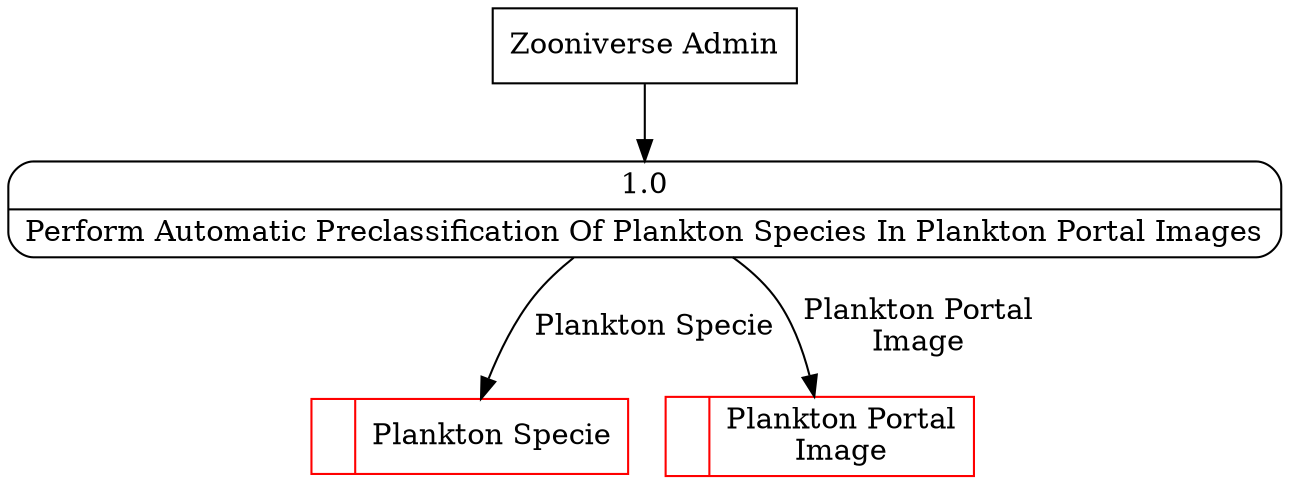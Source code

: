 digraph dfd2{ 
node[shape=record]
200 [label="<f0>  |<f1> Plankton Specie " color=red];
201 [label="<f0>  |<f1> Plankton Portal\nImage " color=red];
202 [label="Zooniverse Admin" shape=box];
203 [label="{<f0> 1.0|<f1> Perform Automatic Preclassification Of Plankton Species In Plankton Portal Images }" shape=Mrecord];
202 -> 203
203 -> 200 [label="Plankton Specie"]
203 -> 201 [label="Plankton Portal\nImage"]
}